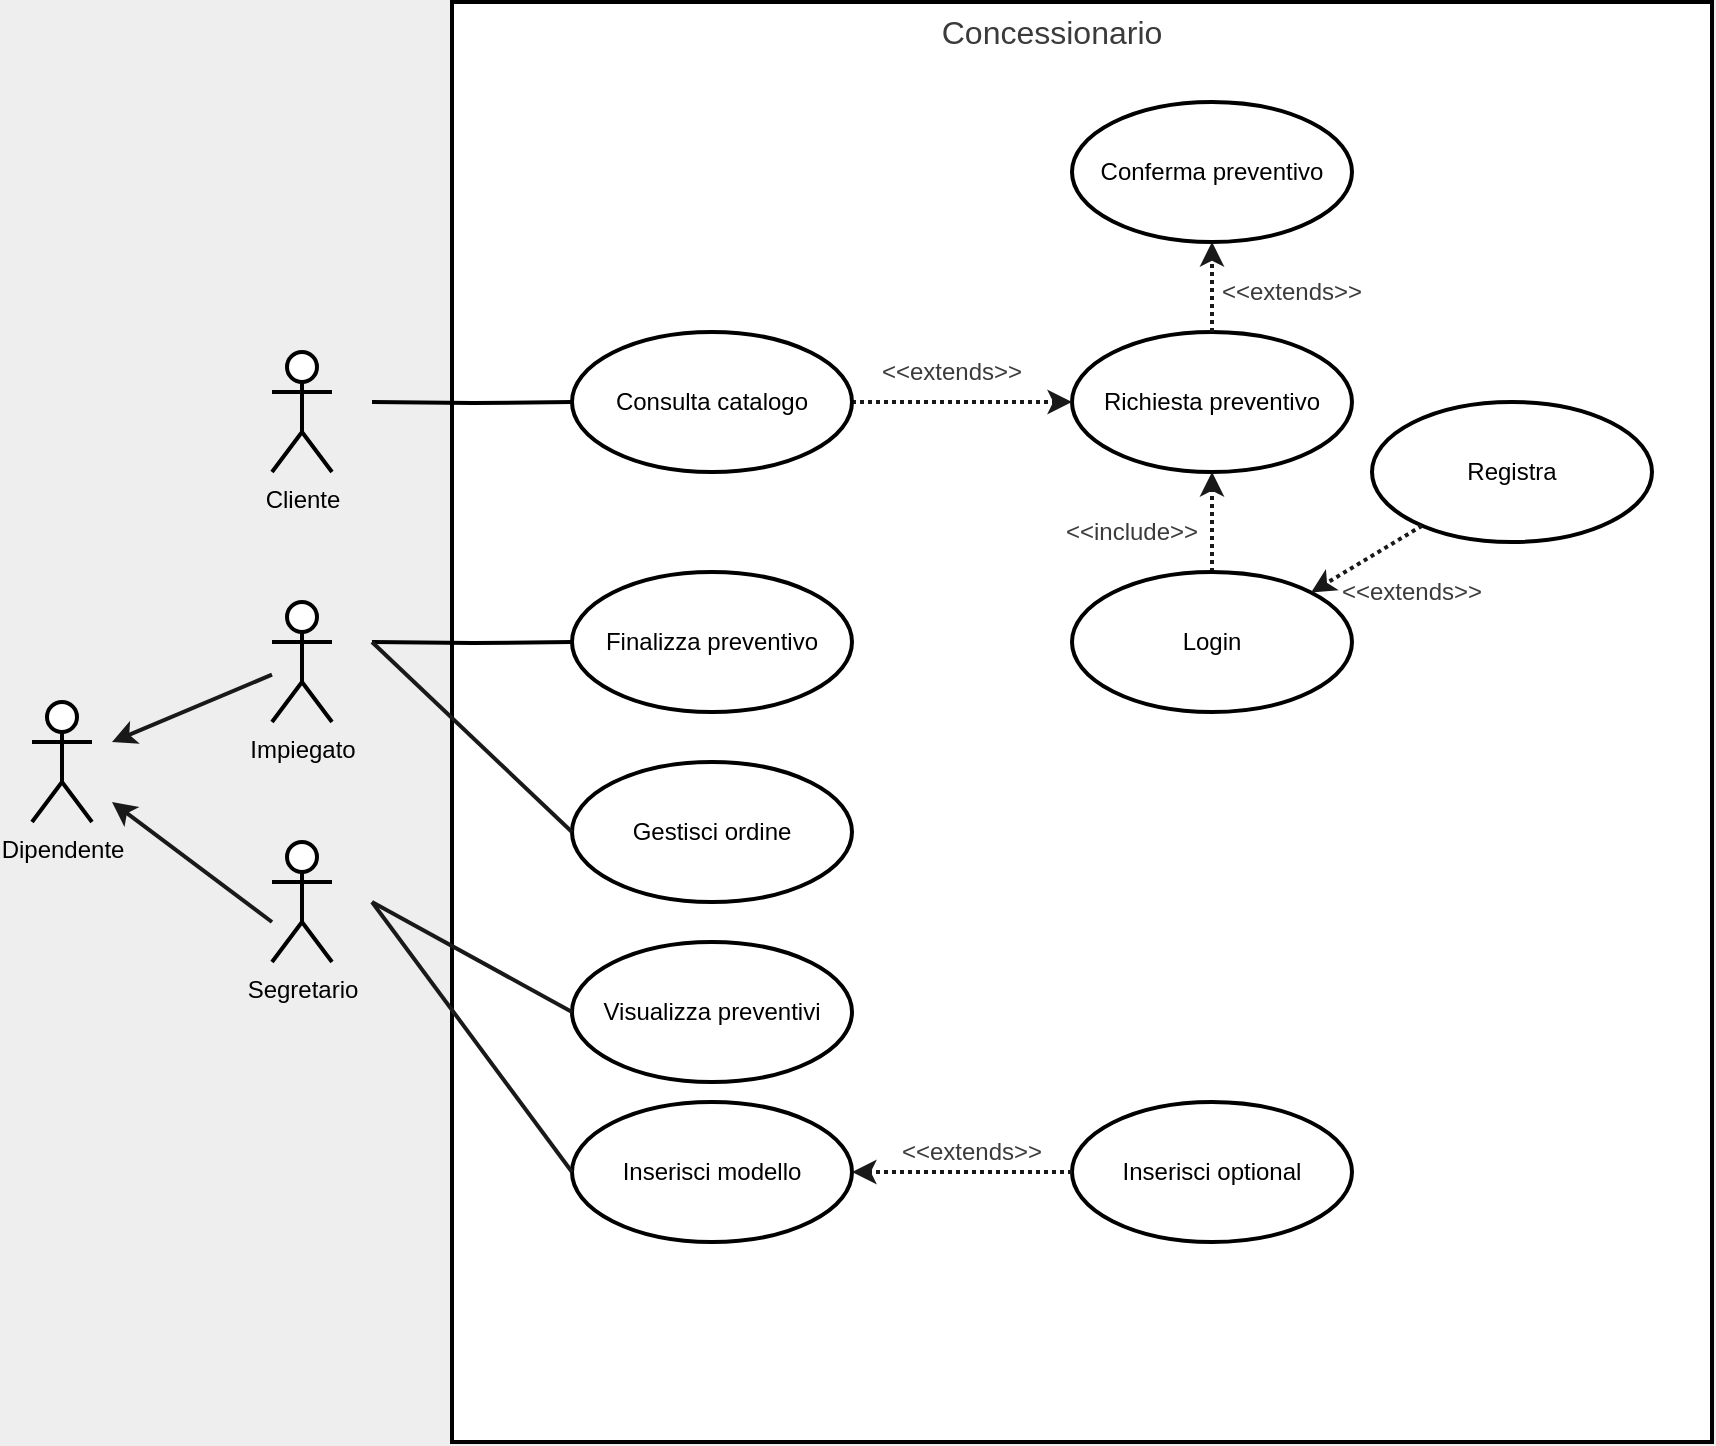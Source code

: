 <mxfile version="20.5.3" type="embed"><diagram id="ERxrzM34JgP0kjhDalQf" name="Page-1"><mxGraphModel dx="678" dy="551" grid="1" gridSize="10" guides="1" tooltips="1" connect="1" arrows="1" fold="1" page="0" pageScale="1" pageWidth="827" pageHeight="1169" background="#EEEEEE" math="0" shadow="0"><root><mxCell id="0"/><mxCell id="1" parent="0"/><mxCell id="108" value="" style="html=1;fillColor=#FFFFFF;strokeWidth=2;strokeColor=#000000;" parent="1" vertex="1"><mxGeometry x="400" y="120" width="630" height="720" as="geometry"/></mxCell><mxCell id="130" style="edgeStyle=orthogonalEdgeStyle;rounded=0;orthogonalLoop=1;jettySize=auto;html=1;strokeColor=#000000;strokeWidth=2;fontColor=#000000;endArrow=none;endFill=0;" parent="1" target="129" edge="1"><mxGeometry relative="1" as="geometry"><mxPoint x="360" y="320" as="sourcePoint"/></mxGeometry></mxCell><mxCell id="111" value="Cliente" style="shape=umlActor;verticalLabelPosition=bottom;verticalAlign=top;html=1;strokeColor=#000000;strokeWidth=2;fontColor=#000000;fillColor=#FFFFFF;" parent="1" vertex="1"><mxGeometry x="310" y="295" width="30" height="60" as="geometry"/></mxCell><mxCell id="120" value="Richiesta preventivo" style="ellipse;whiteSpace=wrap;html=1;strokeColor=#000000;strokeWidth=2;fontColor=#000000;fillColor=#FFFFFF;" parent="1" vertex="1"><mxGeometry x="710" y="285" width="140" height="70" as="geometry"/></mxCell><mxCell id="144" style="edgeStyle=orthogonalEdgeStyle;rounded=0;orthogonalLoop=1;jettySize=auto;html=1;strokeColor=#191919;strokeWidth=2;dashed=1;dashPattern=1 1;" edge="1" parent="1" source="129" target="120"><mxGeometry relative="1" as="geometry"/></mxCell><mxCell id="129" value="Consulta catalogo" style="ellipse;whiteSpace=wrap;html=1;strokeColor=#000000;strokeWidth=2;fontColor=#000000;fillColor=#FFFFFF;" parent="1" vertex="1"><mxGeometry x="460" y="285" width="140" height="70" as="geometry"/></mxCell><mxCell id="131" value="Registra" style="ellipse;whiteSpace=wrap;html=1;strokeColor=#000000;strokeWidth=2;fontColor=#000000;fillColor=#FFFFFF;" parent="1" vertex="1"><mxGeometry x="860" y="320" width="140" height="70" as="geometry"/></mxCell><mxCell id="133" value="Dipendente" style="shape=umlActor;verticalLabelPosition=bottom;verticalAlign=top;html=1;strokeColor=#000000;strokeWidth=2;fontColor=#000000;fillColor=#FFFFFF;" parent="1" vertex="1"><mxGeometry x="190" y="470" width="30" height="60" as="geometry"/></mxCell><mxCell id="138" value="Segretario" style="shape=umlActor;verticalLabelPosition=bottom;verticalAlign=top;html=1;strokeColor=#000000;strokeWidth=2;fontColor=#000000;fillColor=#FFFFFF;" vertex="1" parent="1"><mxGeometry x="310" y="540" width="30" height="60" as="geometry"/></mxCell><mxCell id="139" value="Impiegato" style="shape=umlActor;verticalLabelPosition=bottom;verticalAlign=top;html=1;strokeColor=#000000;strokeWidth=2;fontColor=#000000;fillColor=#FFFFFF;" vertex="1" parent="1"><mxGeometry x="310" y="420" width="30" height="60" as="geometry"/></mxCell><mxCell id="142" value="" style="endArrow=classic;html=1;rounded=0;strokeWidth=2;strokeColor=#191919;" edge="1" parent="1" source="139"><mxGeometry width="50" height="50" relative="1" as="geometry"><mxPoint x="320" y="580" as="sourcePoint"/><mxPoint x="230" y="490" as="targetPoint"/></mxGeometry></mxCell><mxCell id="143" value="" style="endArrow=classic;html=1;rounded=0;strokeWidth=2;strokeColor=#191919;" edge="1" parent="1"><mxGeometry width="50" height="50" relative="1" as="geometry"><mxPoint x="310" y="580" as="sourcePoint"/><mxPoint x="230" y="520" as="targetPoint"/></mxGeometry></mxCell><mxCell id="147" style="edgeStyle=orthogonalEdgeStyle;rounded=0;orthogonalLoop=1;jettySize=auto;html=1;strokeColor=#191919;strokeWidth=2;dashed=1;dashPattern=1 1;" edge="1" parent="1" source="146" target="120"><mxGeometry relative="1" as="geometry"/></mxCell><mxCell id="146" value="Login" style="ellipse;whiteSpace=wrap;html=1;strokeColor=#000000;strokeWidth=2;fontColor=#000000;fillColor=#FFFFFF;" vertex="1" parent="1"><mxGeometry x="710" y="405" width="140" height="70" as="geometry"/></mxCell><mxCell id="148" value="&amp;lt;&amp;lt;include&amp;gt;&amp;gt;" style="text;html=1;strokeColor=none;fillColor=none;align=center;verticalAlign=middle;whiteSpace=wrap;rounded=0;fontColor=#3B3B3B;" vertex="1" parent="1"><mxGeometry x="710" y="370" width="60" height="30" as="geometry"/></mxCell><mxCell id="149" style="edgeStyle=orthogonalEdgeStyle;rounded=0;orthogonalLoop=1;jettySize=auto;html=1;exitX=0.5;exitY=1;exitDx=0;exitDy=0;strokeColor=#191919;strokeWidth=2;fontColor=#3B3B3B;endArrow=none;endFill=0;" edge="1" parent="1" source="146" target="146"><mxGeometry relative="1" as="geometry"/></mxCell><mxCell id="153" value="" style="endArrow=classic;html=1;rounded=0;strokeColor=#191919;strokeWidth=2;fontColor=#3B3B3B;entryX=1;entryY=0;entryDx=0;entryDy=0;dashed=1;dashPattern=1 1;" edge="1" parent="1" source="131" target="146"><mxGeometry width="50" height="50" relative="1" as="geometry"><mxPoint x="860" y="390" as="sourcePoint"/><mxPoint x="880" y="250" as="targetPoint"/></mxGeometry></mxCell><mxCell id="154" value="&amp;lt;&amp;lt;extends&amp;gt;&amp;gt;" style="text;html=1;strokeColor=none;fillColor=none;align=center;verticalAlign=middle;whiteSpace=wrap;rounded=0;fontColor=#3B3B3B;" vertex="1" parent="1"><mxGeometry x="850" y="400" width="60" height="30" as="geometry"/></mxCell><mxCell id="155" value="&amp;lt;&amp;lt;extends&amp;gt;&amp;gt;" style="text;html=1;strokeColor=none;fillColor=none;align=center;verticalAlign=middle;whiteSpace=wrap;rounded=0;fontColor=#3B3B3B;" vertex="1" parent="1"><mxGeometry x="620" y="290" width="60" height="30" as="geometry"/></mxCell><mxCell id="156" value="Finalizza preventivo" style="ellipse;whiteSpace=wrap;html=1;strokeColor=#000000;strokeWidth=2;fontColor=#000000;fillColor=#FFFFFF;" vertex="1" parent="1"><mxGeometry x="460" y="405" width="140" height="70" as="geometry"/></mxCell><mxCell id="157" style="edgeStyle=orthogonalEdgeStyle;rounded=0;orthogonalLoop=1;jettySize=auto;html=1;strokeColor=#000000;strokeWidth=2;fontColor=#000000;endArrow=none;endFill=0;entryX=0;entryY=0.5;entryDx=0;entryDy=0;" edge="1" parent="1" target="156"><mxGeometry relative="1" as="geometry"><mxPoint x="360" y="440" as="sourcePoint"/><mxPoint x="470" y="330" as="targetPoint"/></mxGeometry></mxCell><mxCell id="161" value="Gestisci ordine" style="ellipse;whiteSpace=wrap;html=1;strokeColor=#000000;strokeWidth=2;fontColor=#000000;fillColor=#FFFFFF;" vertex="1" parent="1"><mxGeometry x="460" y="500" width="140" height="70" as="geometry"/></mxCell><mxCell id="168" value="" style="endArrow=none;html=1;rounded=0;strokeColor=#191919;strokeWidth=2;fontColor=#3B3B3B;entryX=0;entryY=0.5;entryDx=0;entryDy=0;" edge="1" parent="1" target="161"><mxGeometry width="50" height="50" relative="1" as="geometry"><mxPoint x="360" y="440" as="sourcePoint"/><mxPoint x="500" y="520" as="targetPoint"/></mxGeometry></mxCell><mxCell id="169" value="Visualizza preventivi" style="ellipse;whiteSpace=wrap;html=1;strokeColor=#000000;strokeWidth=2;fontColor=#000000;fillColor=#FFFFFF;" vertex="1" parent="1"><mxGeometry x="460" y="590" width="140" height="70" as="geometry"/></mxCell><mxCell id="173" value="Conferma preventivo" style="ellipse;whiteSpace=wrap;html=1;strokeColor=#000000;strokeWidth=2;fontColor=#000000;fillColor=#FFFFFF;" vertex="1" parent="1"><mxGeometry x="710" y="170" width="140" height="70" as="geometry"/></mxCell><mxCell id="175" value="" style="endArrow=classic;html=1;rounded=0;dashed=1;dashPattern=1 1;strokeColor=#191919;strokeWidth=2;fontColor=#3B3B3B;entryX=0.5;entryY=1;entryDx=0;entryDy=0;exitX=0.5;exitY=0;exitDx=0;exitDy=0;" edge="1" parent="1" source="120" target="173"><mxGeometry width="50" height="50" relative="1" as="geometry"><mxPoint x="760" y="310" as="sourcePoint"/><mxPoint x="810" y="260" as="targetPoint"/></mxGeometry></mxCell><mxCell id="176" value="&amp;lt;&amp;lt;extends&amp;gt;&amp;gt;" style="text;html=1;strokeColor=none;fillColor=none;align=center;verticalAlign=middle;whiteSpace=wrap;rounded=0;fontColor=#3B3B3B;" vertex="1" parent="1"><mxGeometry x="790" y="250" width="60" height="30" as="geometry"/></mxCell><mxCell id="177" value="" style="endArrow=none;html=1;rounded=0;strokeColor=#191919;strokeWidth=2;fontColor=#3B3B3B;entryX=0;entryY=0.5;entryDx=0;entryDy=0;" edge="1" parent="1" target="169"><mxGeometry width="50" height="50" relative="1" as="geometry"><mxPoint x="360" y="570" as="sourcePoint"/><mxPoint x="460" y="570" as="targetPoint"/></mxGeometry></mxCell><mxCell id="180" value="Inserisci modello" style="ellipse;whiteSpace=wrap;html=1;strokeColor=#000000;strokeWidth=2;fontColor=#000000;fillColor=#FFFFFF;" vertex="1" parent="1"><mxGeometry x="460" y="670" width="140" height="70" as="geometry"/></mxCell><mxCell id="181" value="Inserisci optional" style="ellipse;whiteSpace=wrap;html=1;strokeColor=#000000;strokeWidth=2;fontColor=#000000;fillColor=#FFFFFF;" vertex="1" parent="1"><mxGeometry x="710" y="670" width="140" height="70" as="geometry"/></mxCell><mxCell id="182" value="" style="endArrow=none;html=1;rounded=0;strokeColor=#191919;strokeWidth=2;fontColor=#3B3B3B;entryX=0;entryY=0.5;entryDx=0;entryDy=0;" edge="1" parent="1" target="180"><mxGeometry width="50" height="50" relative="1" as="geometry"><mxPoint x="360" y="570" as="sourcePoint"/><mxPoint x="470" y="635" as="targetPoint"/></mxGeometry></mxCell><mxCell id="183" value="" style="endArrow=classic;html=1;rounded=0;strokeColor=#191919;strokeWidth=2;fontColor=#3B3B3B;entryX=1;entryY=0.5;entryDx=0;entryDy=0;exitX=0;exitY=0.5;exitDx=0;exitDy=0;dashed=1;dashPattern=1 1;" edge="1" parent="1" source="181" target="180"><mxGeometry width="50" height="50" relative="1" as="geometry"><mxPoint x="720" y="660" as="sourcePoint"/><mxPoint x="770" y="610" as="targetPoint"/></mxGeometry></mxCell><mxCell id="184" value="&amp;lt;&amp;lt;extends&amp;gt;&amp;gt;" style="text;html=1;strokeColor=none;fillColor=none;align=center;verticalAlign=middle;whiteSpace=wrap;rounded=0;fontColor=#3B3B3B;" vertex="1" parent="1"><mxGeometry x="630" y="680" width="60" height="30" as="geometry"/></mxCell><mxCell id="185" value="&lt;font style=&quot;font-size: 16px;&quot;&gt;Concessionario&lt;/font&gt;" style="text;html=1;strokeColor=none;fillColor=none;align=center;verticalAlign=middle;whiteSpace=wrap;rounded=0;fontColor=#3B3B3B;" vertex="1" parent="1"><mxGeometry x="670" y="120" width="60" height="30" as="geometry"/></mxCell></root></mxGraphModel></diagram></mxfile>